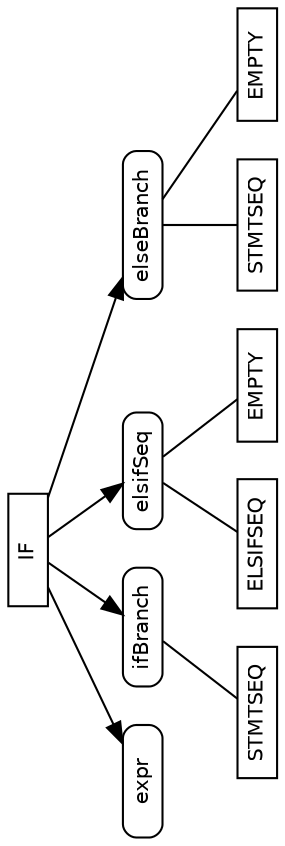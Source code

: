/* AST node diagram generator script collection for M2C, M2J and M2Sharp.
 *
 * Copyright (c) 2016 The Modula-2 Software Foundation
 *
 * Author & Maintainer: Benjamin Kowarsch <org.m2sf>
 *
 * @synopsis
 *
 * The M2C, M2J and M2Sharp compilers are multi-dialect Modula-2 translators
 * and compilers respectively targeting C99, Java/JVM and C#/CLR, sharing a
 * common abstract syntax tree (AST) specification.
 *
 * The AST node diagram generator script collection consists of Graphviz DOT
 * descriptions for all AST node types of the common AST specification.
 *
 * The Graphviz dot utility is required to generate the diagrams. 
 * It may be obtained from http://www.graphviz.org/download.php.
 *
 * @repository
 *
 * https://github.com/m2sf/m2-ast-node-diagrams
 *
 * @file
 *
 * if.dot
 *
 * IF node diagram.
 *
 * Usage: $ dot if.dot -Tps > if.ps
 *
 * @license
 *
 * This is free software: you can redistribute and/or modify it under the
 * terms of the GNU Lesser General Public License (LGPL) either version 2.1
 * or at your choice version 3 as published by the Free Software Foundation.
 * However, you may not alter the copyright, author and license information.
 *
 * It is distributed in the hope that it will be useful,  but WITHOUT
 * ANY WARRANTY; without even the implied warranty of MERCHANTABILITY or
 * FITNESS FOR A PARTICULAR PURPOSE.  Read the license for more details.
 *
 * You should have received a copy of the GNU Lesser General Public License.
 * If not, see <https://www.gnu.org/copyleft/lesser.html>.
 *
 * NB: Components in the domain part of email addresses are in reverse order.
 */

/*** IF Node ***/

digraph IF {
  graph [orientation=landscape,fontname=helvetica];
  node [fontname=helvetica,fontsize=10,shape=box,height=0.25];
  
  node [style=solid];
  edge [arrowhead=normal];
  
  IF -> { id0 id1 id2 id3 };
  id0 [label="expr",style=rounded];
  id1 [label="ifBranch",style=rounded];
  id2 [label="elsifSeq",style=rounded];
  id3 [label="elseBranch",style=rounded];

  edge [arrowhead=none];
  
  id1 -> id4;
  id4 [label="STMTSEQ"];
  
  id2 -> { id5 id6 };
  id5 [label="ELSIFSEQ"];
  id6 [label="EMPTY"];
  
  id3 -> { id7 id8 };
  id7 [label="STMTSEQ"];
  id8 [label="EMPTY"];
}

/* END OF FILE */